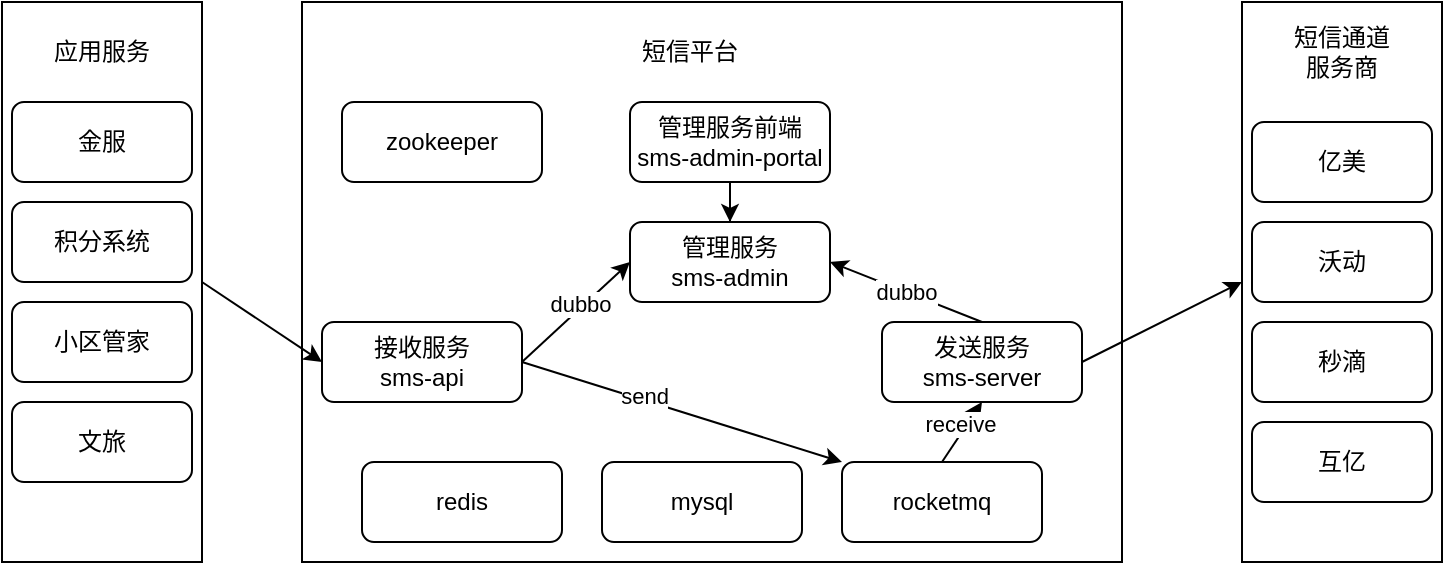 <mxfile version="20.8.1" type="github">
  <diagram id="c9iqwaSZSdr41dfT_dBc" name="第 1 页">
    <mxGraphModel dx="863" dy="584" grid="1" gridSize="10" guides="1" tooltips="1" connect="1" arrows="1" fold="1" page="1" pageScale="1" pageWidth="827" pageHeight="1169" math="0" shadow="0">
      <root>
        <mxCell id="0" />
        <mxCell id="1" parent="0" />
        <mxCell id="QcCqp50l1s5BhglePW6Y-2" value="&lt;div style=&quot;&quot;&gt;&lt;br&gt;&lt;/div&gt;" style="rounded=0;whiteSpace=wrap;html=1;align=center;" vertex="1" parent="1">
          <mxGeometry x="40" y="250" width="100" height="280" as="geometry" />
        </mxCell>
        <mxCell id="QcCqp50l1s5BhglePW6Y-3" value="" style="rounded=0;whiteSpace=wrap;html=1;" vertex="1" parent="1">
          <mxGeometry x="190" y="250" width="410" height="280" as="geometry" />
        </mxCell>
        <mxCell id="QcCqp50l1s5BhglePW6Y-4" value="应用服务" style="text;html=1;strokeColor=none;fillColor=none;align=center;verticalAlign=middle;whiteSpace=wrap;rounded=0;" vertex="1" parent="1">
          <mxGeometry x="60" y="260" width="60" height="30" as="geometry" />
        </mxCell>
        <mxCell id="QcCqp50l1s5BhglePW6Y-5" value="短信平台" style="text;html=1;strokeColor=none;fillColor=none;align=center;verticalAlign=middle;whiteSpace=wrap;rounded=0;" vertex="1" parent="1">
          <mxGeometry x="354" y="260" width="60" height="30" as="geometry" />
        </mxCell>
        <mxCell id="QcCqp50l1s5BhglePW6Y-6" value="&lt;div style=&quot;&quot;&gt;&lt;br&gt;&lt;/div&gt;" style="rounded=0;whiteSpace=wrap;html=1;align=center;" vertex="1" parent="1">
          <mxGeometry x="660" y="250" width="100" height="280" as="geometry" />
        </mxCell>
        <mxCell id="QcCqp50l1s5BhglePW6Y-7" value="短信通道服务商" style="text;html=1;strokeColor=none;fillColor=none;align=center;verticalAlign=middle;whiteSpace=wrap;rounded=0;" vertex="1" parent="1">
          <mxGeometry x="680" y="260" width="60" height="30" as="geometry" />
        </mxCell>
        <mxCell id="QcCqp50l1s5BhglePW6Y-10" value="金服" style="rounded=1;whiteSpace=wrap;html=1;" vertex="1" parent="1">
          <mxGeometry x="45" y="300" width="90" height="40" as="geometry" />
        </mxCell>
        <mxCell id="QcCqp50l1s5BhglePW6Y-11" value="积分系统" style="rounded=1;whiteSpace=wrap;html=1;" vertex="1" parent="1">
          <mxGeometry x="45" y="350" width="90" height="40" as="geometry" />
        </mxCell>
        <mxCell id="QcCqp50l1s5BhglePW6Y-12" value="小区管家" style="rounded=1;whiteSpace=wrap;html=1;" vertex="1" parent="1">
          <mxGeometry x="45" y="400" width="90" height="40" as="geometry" />
        </mxCell>
        <mxCell id="QcCqp50l1s5BhglePW6Y-13" value="文旅" style="rounded=1;whiteSpace=wrap;html=1;" vertex="1" parent="1">
          <mxGeometry x="45" y="450" width="90" height="40" as="geometry" />
        </mxCell>
        <mxCell id="QcCqp50l1s5BhglePW6Y-14" value="接收服务&lt;br&gt;sms-api" style="rounded=1;whiteSpace=wrap;html=1;" vertex="1" parent="1">
          <mxGeometry x="200" y="410" width="100" height="40" as="geometry" />
        </mxCell>
        <mxCell id="QcCqp50l1s5BhglePW6Y-15" value="发送服务&lt;br&gt;sms-server" style="rounded=1;whiteSpace=wrap;html=1;" vertex="1" parent="1">
          <mxGeometry x="480" y="410" width="100" height="40" as="geometry" />
        </mxCell>
        <mxCell id="QcCqp50l1s5BhglePW6Y-16" value="管理服务&lt;br&gt;sms-admin" style="rounded=1;whiteSpace=wrap;html=1;" vertex="1" parent="1">
          <mxGeometry x="354" y="360" width="100" height="40" as="geometry" />
        </mxCell>
        <mxCell id="QcCqp50l1s5BhglePW6Y-17" value="管理服务前端&lt;br&gt;sms-admin-portal" style="rounded=1;whiteSpace=wrap;html=1;" vertex="1" parent="1">
          <mxGeometry x="354" y="300" width="100" height="40" as="geometry" />
        </mxCell>
        <mxCell id="QcCqp50l1s5BhglePW6Y-18" value="redis" style="rounded=1;whiteSpace=wrap;html=1;" vertex="1" parent="1">
          <mxGeometry x="220" y="480" width="100" height="40" as="geometry" />
        </mxCell>
        <mxCell id="QcCqp50l1s5BhglePW6Y-19" value="mysql" style="rounded=1;whiteSpace=wrap;html=1;" vertex="1" parent="1">
          <mxGeometry x="340" y="480" width="100" height="40" as="geometry" />
        </mxCell>
        <mxCell id="QcCqp50l1s5BhglePW6Y-20" value="rocketmq" style="rounded=1;whiteSpace=wrap;html=1;" vertex="1" parent="1">
          <mxGeometry x="460" y="480" width="100" height="40" as="geometry" />
        </mxCell>
        <mxCell id="QcCqp50l1s5BhglePW6Y-21" value="zookeeper" style="rounded=1;whiteSpace=wrap;html=1;" vertex="1" parent="1">
          <mxGeometry x="210" y="300" width="100" height="40" as="geometry" />
        </mxCell>
        <mxCell id="QcCqp50l1s5BhglePW6Y-23" value="亿美" style="rounded=1;whiteSpace=wrap;html=1;" vertex="1" parent="1">
          <mxGeometry x="665" y="310" width="90" height="40" as="geometry" />
        </mxCell>
        <mxCell id="QcCqp50l1s5BhglePW6Y-24" value="沃动" style="rounded=1;whiteSpace=wrap;html=1;" vertex="1" parent="1">
          <mxGeometry x="665" y="360" width="90" height="40" as="geometry" />
        </mxCell>
        <mxCell id="QcCqp50l1s5BhglePW6Y-25" value="秒滴" style="rounded=1;whiteSpace=wrap;html=1;" vertex="1" parent="1">
          <mxGeometry x="665" y="410" width="90" height="40" as="geometry" />
        </mxCell>
        <mxCell id="QcCqp50l1s5BhglePW6Y-26" value="互亿" style="rounded=1;whiteSpace=wrap;html=1;" vertex="1" parent="1">
          <mxGeometry x="665" y="460" width="90" height="40" as="geometry" />
        </mxCell>
        <mxCell id="QcCqp50l1s5BhglePW6Y-27" value="" style="endArrow=classic;html=1;rounded=0;exitX=1;exitY=0.5;exitDx=0;exitDy=0;entryX=0;entryY=0.5;entryDx=0;entryDy=0;" edge="1" parent="1" source="QcCqp50l1s5BhglePW6Y-15" target="QcCqp50l1s5BhglePW6Y-6">
          <mxGeometry width="50" height="50" relative="1" as="geometry">
            <mxPoint x="740" y="460" as="sourcePoint" />
            <mxPoint x="790" y="410" as="targetPoint" />
          </mxGeometry>
        </mxCell>
        <mxCell id="QcCqp50l1s5BhglePW6Y-28" value="" style="endArrow=classic;html=1;rounded=0;exitX=1;exitY=0.5;exitDx=0;exitDy=0;entryX=0;entryY=0.5;entryDx=0;entryDy=0;" edge="1" parent="1" source="QcCqp50l1s5BhglePW6Y-2" target="QcCqp50l1s5BhglePW6Y-14">
          <mxGeometry width="50" height="50" relative="1" as="geometry">
            <mxPoint x="310" y="460" as="sourcePoint" />
            <mxPoint x="360" y="410" as="targetPoint" />
          </mxGeometry>
        </mxCell>
        <mxCell id="QcCqp50l1s5BhglePW6Y-29" value="" style="endArrow=classic;html=1;rounded=0;exitX=1;exitY=0.5;exitDx=0;exitDy=0;entryX=0;entryY=0.5;entryDx=0;entryDy=0;" edge="1" parent="1" source="QcCqp50l1s5BhglePW6Y-14" target="QcCqp50l1s5BhglePW6Y-16">
          <mxGeometry width="50" height="50" relative="1" as="geometry">
            <mxPoint x="310" y="460" as="sourcePoint" />
            <mxPoint x="360" y="410" as="targetPoint" />
          </mxGeometry>
        </mxCell>
        <mxCell id="QcCqp50l1s5BhglePW6Y-35" value="dubbo" style="edgeLabel;html=1;align=center;verticalAlign=middle;resizable=0;points=[];" vertex="1" connectable="0" parent="QcCqp50l1s5BhglePW6Y-29">
          <mxGeometry x="0.114" y="2" relative="1" as="geometry">
            <mxPoint as="offset" />
          </mxGeometry>
        </mxCell>
        <mxCell id="QcCqp50l1s5BhglePW6Y-30" value="" style="endArrow=classic;html=1;rounded=0;exitX=1;exitY=0.5;exitDx=0;exitDy=0;entryX=0;entryY=0;entryDx=0;entryDy=0;" edge="1" parent="1" source="QcCqp50l1s5BhglePW6Y-14" target="QcCqp50l1s5BhglePW6Y-20">
          <mxGeometry width="50" height="50" relative="1" as="geometry">
            <mxPoint x="310" y="440" as="sourcePoint" />
            <mxPoint x="369" y="410" as="targetPoint" />
          </mxGeometry>
        </mxCell>
        <mxCell id="QcCqp50l1s5BhglePW6Y-39" value="send" style="edgeLabel;html=1;align=center;verticalAlign=middle;resizable=0;points=[];" vertex="1" connectable="0" parent="QcCqp50l1s5BhglePW6Y-30">
          <mxGeometry x="-0.256" y="2" relative="1" as="geometry">
            <mxPoint as="offset" />
          </mxGeometry>
        </mxCell>
        <mxCell id="QcCqp50l1s5BhglePW6Y-33" value="" style="endArrow=classic;html=1;rounded=0;exitX=0.5;exitY=0;exitDx=0;exitDy=0;" edge="1" parent="1" source="QcCqp50l1s5BhglePW6Y-16">
          <mxGeometry width="50" height="50" relative="1" as="geometry">
            <mxPoint x="310" y="460" as="sourcePoint" />
            <mxPoint x="404" y="360" as="targetPoint" />
            <Array as="points">
              <mxPoint x="404" y="340" />
            </Array>
          </mxGeometry>
        </mxCell>
        <mxCell id="QcCqp50l1s5BhglePW6Y-36" value="" style="endArrow=classic;html=1;rounded=0;entryX=0.5;entryY=1;entryDx=0;entryDy=0;" edge="1" parent="1" target="QcCqp50l1s5BhglePW6Y-15">
          <mxGeometry width="50" height="50" relative="1" as="geometry">
            <mxPoint x="510" y="480" as="sourcePoint" />
            <mxPoint x="560" y="430" as="targetPoint" />
          </mxGeometry>
        </mxCell>
        <mxCell id="QcCqp50l1s5BhglePW6Y-40" value="receive" style="edgeLabel;html=1;align=center;verticalAlign=middle;resizable=0;points=[];" vertex="1" connectable="0" parent="QcCqp50l1s5BhglePW6Y-36">
          <mxGeometry x="0.077" y="3" relative="1" as="geometry">
            <mxPoint y="-1" as="offset" />
          </mxGeometry>
        </mxCell>
        <mxCell id="QcCqp50l1s5BhglePW6Y-38" value="dubbo" style="endArrow=classic;html=1;rounded=0;entryX=1;entryY=0.5;entryDx=0;entryDy=0;" edge="1" parent="1" target="QcCqp50l1s5BhglePW6Y-16">
          <mxGeometry width="50" height="50" relative="1" as="geometry">
            <mxPoint x="530" y="410" as="sourcePoint" />
            <mxPoint x="580" y="360" as="targetPoint" />
          </mxGeometry>
        </mxCell>
      </root>
    </mxGraphModel>
  </diagram>
</mxfile>
